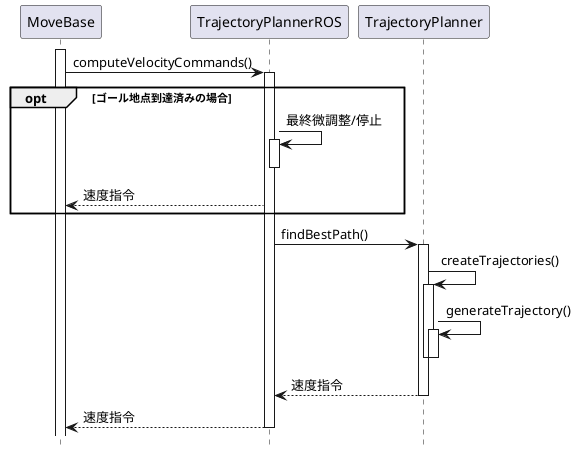 @startuml

hide footbox

participant "MoveBase" as move_base
participant "TrajectoryPlannerROS" as TrajectoryPlannerROS
participant "TrajectoryPlanner" as TrajectoryPlanner

activate move_base
move_base -> TrajectoryPlannerROS: computeVelocityCommands()
activate TrajectoryPlannerROS


opt ゴール地点到達済みの場合
  TrajectoryPlannerROS -> TrajectoryPlannerROS ++ : 最終微調整/停止
  TrajectoryPlannerROS --
  move_base <-- TrajectoryPlannerROS : 速度指令
end

TrajectoryPlannerROS -> TrajectoryPlanner ++ : findBestPath()
TrajectoryPlanner -> TrajectoryPlanner ++ : createTrajectories()
TrajectoryPlanner -> TrajectoryPlanner ++ : generateTrajectory()

TrajectoryPlanner --
TrajectoryPlanner --

TrajectoryPlannerROS <-- TrajectoryPlanner : 速度指令
TrajectoryPlanner --

move_base <-- TrajectoryPlannerROS : 速度指令

deactivate TrajectoryPlannerROS

@enduml
